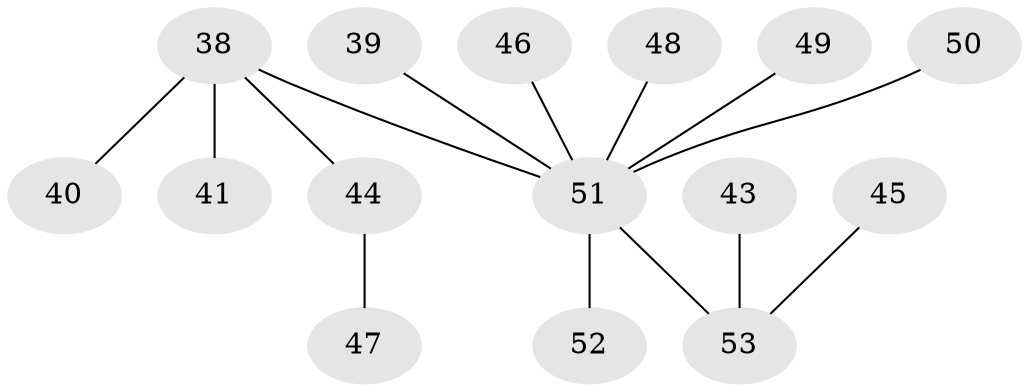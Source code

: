 // original degree distribution, {3: 0.18867924528301888, 4: 0.07547169811320754, 7: 0.018867924528301886, 1: 0.4716981132075472, 2: 0.24528301886792453}
// Generated by graph-tools (version 1.1) at 2025/56/03/04/25 21:56:38]
// undirected, 15 vertices, 14 edges
graph export_dot {
graph [start="1"]
  node [color=gray90,style=filled];
  38 [super="+22+30"];
  39;
  40;
  41;
  43;
  44;
  45;
  46;
  47;
  48 [super="+36"];
  49;
  50;
  51 [super="+8+24+14+31+42+29+32+34"];
  52;
  53 [super="+3+18+12+33+37+27+35"];
  38 -- 44;
  38 -- 40;
  38 -- 41;
  38 -- 51;
  39 -- 51;
  43 -- 53;
  44 -- 47;
  45 -- 53;
  46 -- 51;
  48 -- 51;
  49 -- 51;
  50 -- 51;
  51 -- 52;
  51 -- 53;
}
